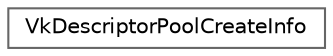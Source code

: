 digraph "类继承关系图"
{
 // LATEX_PDF_SIZE
  bgcolor="transparent";
  edge [fontname=Helvetica,fontsize=10,labelfontname=Helvetica,labelfontsize=10];
  node [fontname=Helvetica,fontsize=10,shape=box,height=0.2,width=0.4];
  rankdir="LR";
  Node0 [id="Node000000",label="VkDescriptorPoolCreateInfo",height=0.2,width=0.4,color="grey40", fillcolor="white", style="filled",URL="$struct_vk_descriptor_pool_create_info.html",tooltip=" "];
}
